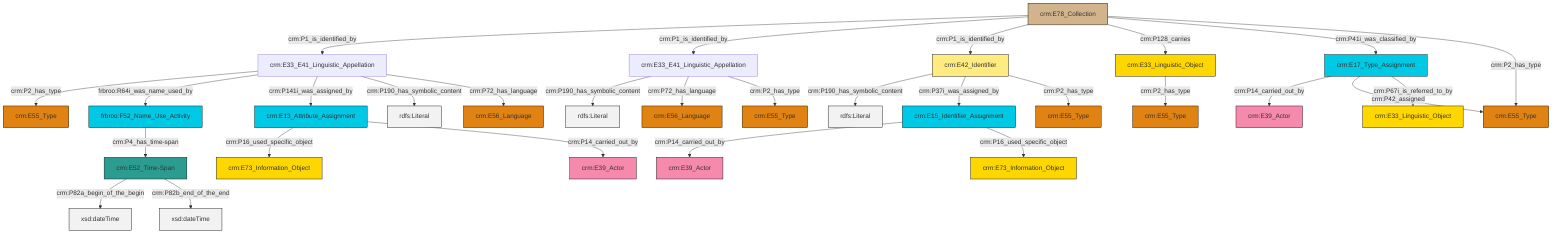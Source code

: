 graph TD
classDef Literal fill:#f2f2f2,stroke:#000000;
classDef CRM_Entity fill:#FFFFFF,stroke:#000000;
classDef Temporal_Entity fill:#00C9E6, stroke:#000000;
classDef Type fill:#E18312, stroke:#000000;
classDef Time-Span fill:#2C9C91, stroke:#000000;
classDef Appellation fill:#FFEB7F, stroke:#000000;
classDef Place fill:#008836, stroke:#000000;
classDef Persistent_Item fill:#B266B2, stroke:#000000;
classDef Conceptual_Object fill:#FFD700, stroke:#000000;
classDef Physical_Thing fill:#D2B48C, stroke:#000000;
classDef Actor fill:#f58aad, stroke:#000000;
classDef PC_Classes fill:#4ce600, stroke:#000000;
classDef Multi fill:#cccccc,stroke:#000000;

0["crm:E17_Type_Assignment"]:::Temporal_Entity -->|crm:P14_carried_out_by| 1["crm:E39_Actor"]:::Actor
2["crm:E15_Identifier_Assignment"]:::Temporal_Entity -->|crm:P14_carried_out_by| 3["crm:E39_Actor"]:::Actor
5["crm:E78_Collection"]:::Physical_Thing -->|crm:P1_is_identified_by| 6["crm:E33_E41_Linguistic_Appellation"]:::Default
2["crm:E15_Identifier_Assignment"]:::Temporal_Entity -->|crm:P16_used_specific_object| 13["crm:E73_Information_Object"]:::Conceptual_Object
6["crm:E33_E41_Linguistic_Appellation"]:::Default -->|crm:P2_has_type| 17["crm:E55_Type"]:::Type
18["frbroo:F52_Name_Use_Activity"]:::Temporal_Entity -->|crm:P4_has_time-span| 20["crm:E52_Time-Span"]:::Time-Span
6["crm:E33_E41_Linguistic_Appellation"]:::Default -->|frbroo:R64i_was_name_used_by| 18["frbroo:F52_Name_Use_Activity"]:::Temporal_Entity
9["crm:E13_Attribute_Assignment"]:::Temporal_Entity -->|crm:P16_used_specific_object| 7["crm:E73_Information_Object"]:::Conceptual_Object
23["crm:E33_E41_Linguistic_Appellation"]:::Default -->|crm:P190_has_symbolic_content| 24[rdfs:Literal]:::Literal
20["crm:E52_Time-Span"]:::Time-Span -->|crm:P82a_begin_of_the_begin| 25[xsd:dateTime]:::Literal
6["crm:E33_E41_Linguistic_Appellation"]:::Default -->|crm:P141i_was_assigned_by| 9["crm:E13_Attribute_Assignment"]:::Temporal_Entity
6["crm:E33_E41_Linguistic_Appellation"]:::Default -->|crm:P190_has_symbolic_content| 31[rdfs:Literal]:::Literal
5["crm:E78_Collection"]:::Physical_Thing -->|crm:P1_is_identified_by| 23["crm:E33_E41_Linguistic_Appellation"]:::Default
23["crm:E33_E41_Linguistic_Appellation"]:::Default -->|crm:P72_has_language| 32["crm:E56_Language"]:::Type
33["crm:E42_Identifier"]:::Appellation -->|crm:P190_has_symbolic_content| 34[rdfs:Literal]:::Literal
9["crm:E13_Attribute_Assignment"]:::Temporal_Entity -->|crm:P14_carried_out_by| 35["crm:E39_Actor"]:::Actor
0["crm:E17_Type_Assignment"]:::Temporal_Entity -->|crm:P42_assigned| 36["crm:E55_Type"]:::Type
33["crm:E42_Identifier"]:::Appellation -->|crm:P37i_was_assigned_by| 2["crm:E15_Identifier_Assignment"]:::Temporal_Entity
21["crm:E33_Linguistic_Object"]:::Conceptual_Object -->|crm:P2_has_type| 11["crm:E55_Type"]:::Type
5["crm:E78_Collection"]:::Physical_Thing -->|crm:P1_is_identified_by| 33["crm:E42_Identifier"]:::Appellation
5["crm:E78_Collection"]:::Physical_Thing -->|crm:P128_carries| 21["crm:E33_Linguistic_Object"]:::Conceptual_Object
6["crm:E33_E41_Linguistic_Appellation"]:::Default -->|crm:P72_has_language| 37["crm:E56_Language"]:::Type
0["crm:E17_Type_Assignment"]:::Temporal_Entity -->|crm:P67i_is_referred_to_by| 29["crm:E33_Linguistic_Object"]:::Conceptual_Object
33["crm:E42_Identifier"]:::Appellation -->|crm:P2_has_type| 26["crm:E55_Type"]:::Type
20["crm:E52_Time-Span"]:::Time-Span -->|crm:P82b_end_of_the_end| 48[xsd:dateTime]:::Literal
5["crm:E78_Collection"]:::Physical_Thing -->|crm:P41i_was_classified_by| 0["crm:E17_Type_Assignment"]:::Temporal_Entity
5["crm:E78_Collection"]:::Physical_Thing -->|crm:P2_has_type| 36["crm:E55_Type"]:::Type
23["crm:E33_E41_Linguistic_Appellation"]:::Default -->|crm:P2_has_type| 14["crm:E55_Type"]:::Type